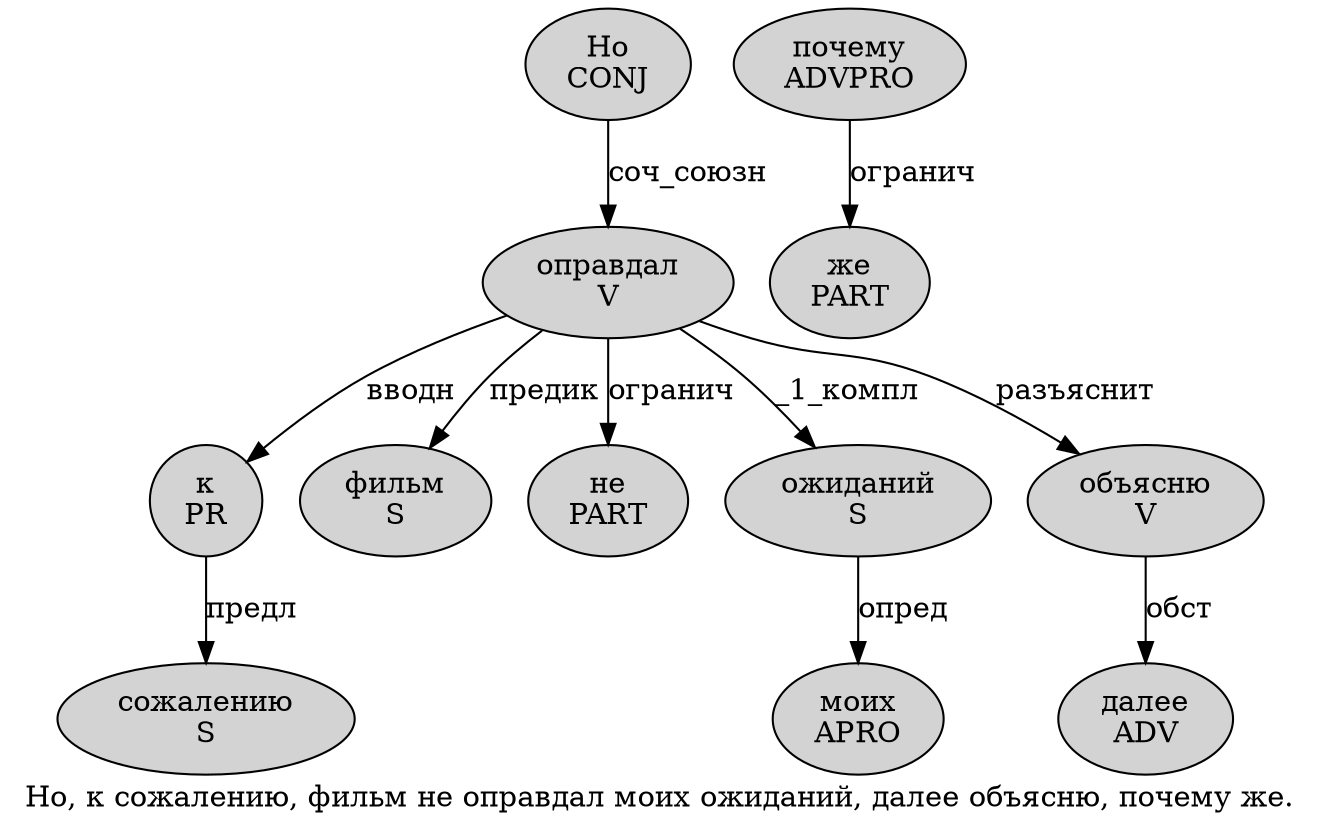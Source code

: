 digraph SENTENCE_2424 {
	graph [label="Но, к сожалению, фильм не оправдал моих ожиданий, далее объясню, почему же."]
	node [style=filled]
		0 [label="Но
CONJ" color="" fillcolor=lightgray penwidth=1 shape=ellipse]
		2 [label="к
PR" color="" fillcolor=lightgray penwidth=1 shape=ellipse]
		3 [label="сожалению
S" color="" fillcolor=lightgray penwidth=1 shape=ellipse]
		5 [label="фильм
S" color="" fillcolor=lightgray penwidth=1 shape=ellipse]
		6 [label="не
PART" color="" fillcolor=lightgray penwidth=1 shape=ellipse]
		7 [label="оправдал
V" color="" fillcolor=lightgray penwidth=1 shape=ellipse]
		8 [label="моих
APRO" color="" fillcolor=lightgray penwidth=1 shape=ellipse]
		9 [label="ожиданий
S" color="" fillcolor=lightgray penwidth=1 shape=ellipse]
		11 [label="далее
ADV" color="" fillcolor=lightgray penwidth=1 shape=ellipse]
		12 [label="объясню
V" color="" fillcolor=lightgray penwidth=1 shape=ellipse]
		14 [label="почему
ADVPRO" color="" fillcolor=lightgray penwidth=1 shape=ellipse]
		15 [label="же
PART" color="" fillcolor=lightgray penwidth=1 shape=ellipse]
			2 -> 3 [label="предл"]
			7 -> 2 [label="вводн"]
			7 -> 5 [label="предик"]
			7 -> 6 [label="огранич"]
			7 -> 9 [label="_1_компл"]
			7 -> 12 [label="разъяснит"]
			12 -> 11 [label="обст"]
			9 -> 8 [label="опред"]
			14 -> 15 [label="огранич"]
			0 -> 7 [label="соч_союзн"]
}